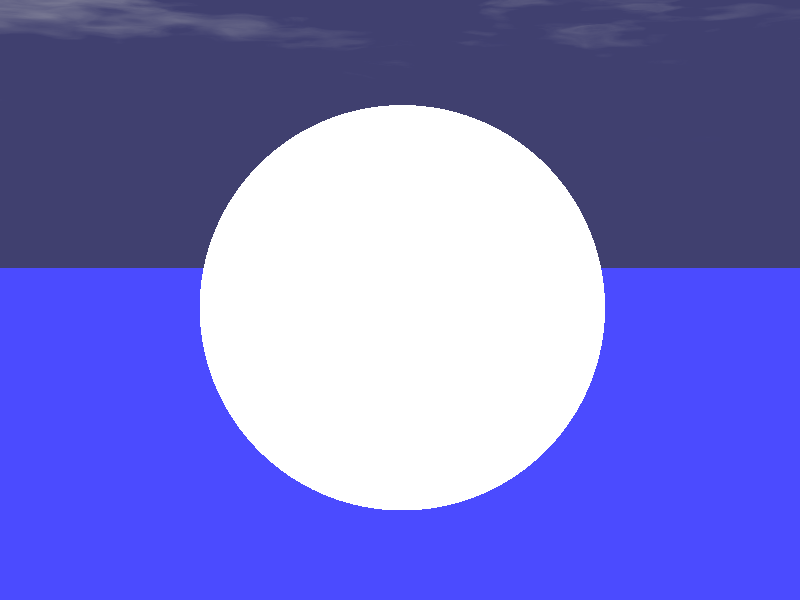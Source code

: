 // Persistence Of Vision raytracer version 3.0 sample file.
// File by Dan Farmer
// Demonstrates one use of the powerful filter parameter for colors.

#version 3.0
global_settings { assumed_gamma 2.2 }

#include "colors.inc"
#include "skies.inc"

camera {
   location <-1.5, 30.0, -150.0>
   direction <0.0, 0.0, 2.0>
   up  <0.0, 1.0, 0.0>
   right <1.33333, 0.0, 0.0>
   look_at <0.0, 25.0, 35.0>
}

light_source { <100.0, 100.0, -200.0> colour White }

/* Now draw the sky */
sky_sphere { S_Cloud3 }

/* sphere { <0.0, 0.0, 0.0>, 200000.0

   finish {
      ambient 1.0
      diffuse 0.0
   }
   pigment {
      bozo
      turbulence 0.35
      colour_map {
         [0.0 0.5   colour red 0.5 green 0.6 blue 1.0
                    colour red 0.6 green 0.5 blue 1.0]
         [0.5 0.6   colour red 0.5 green 0.6 blue 1.0
                    colour red 1.0 green 1.0 blue 1.0]
         [0.6 1.001 colour red 1.0 green 1.0 blue 1.0
                    colour red 0.5 green 0.5 blue 0.5]
      }
      quick_color SkyBlue
      scale 100000.0
   }
}  */

plane { <0.0, 1.0, 0.0>, 0.0
   pigment { NeonBlue }
   finish {reflection 0.15}
}

/*******************************************************************************/
/*
  This next object uses the filter parameter to make a sphere with
  a "cutout" checker pattern.

  Don't limit this idea to checker patterns.  Try it with gradient and
  bozo, for example. Or maybe marble with filter 1.0 for all but the
  "veins".
  Try a series of "nested" concentric spheres, all with the transparent
  checker pattern as its surface, perhaps in different colors.
*/

sphere { <0.0, 25.0, 0.0>, 25.0
   pigment {
      checker colour YellowGreen colour Clear
      quick_color White
      scale <4.0, 50.0, 2.0>
      rotate <90, 0.0, -90.0>
   }
   finish {
      brilliance 8
      phong 1
      phong_size 100
   }

   bounded_by { sphere { <0.0, 25.0, 0.0>, 25.2 } }
}
